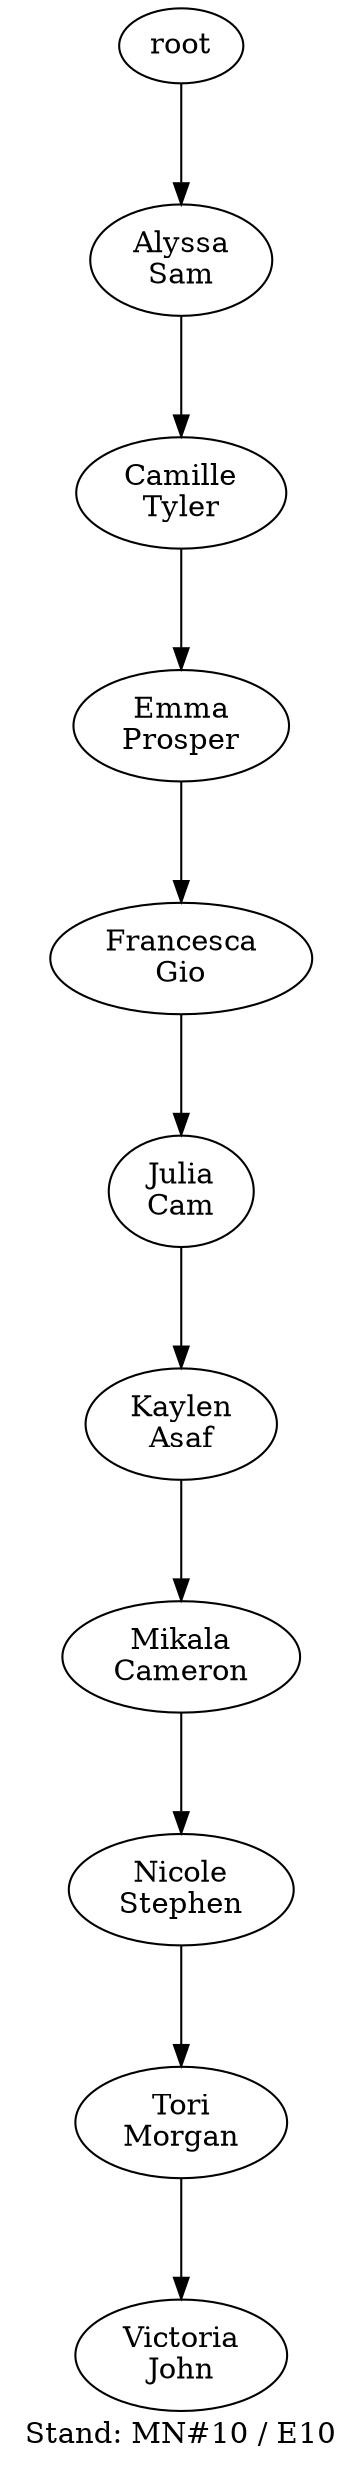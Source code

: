 digraph D { labelloc="b"; label="Stand: MN#10 / E10"; ranksep=0.8;
"root/7"[label="Alyssa\nSam"]
"root" -> "root/7";
"root/7/9"[label="Camille\nTyler"]
"root/7" -> "root/7/9";
"root/7/9/6"[label="Emma\nProsper"]
"root/7/9" -> "root/7/9/6";
"root/7/9/6/3"[label="Francesca\nGio"]
"root/7/9/6" -> "root/7/9/6/3";
"root/7/9/6/3/1"[label="Julia\nCam"]
"root/7/9/6/3" -> "root/7/9/6/3/1";
"root/7/9/6/3/1/0"[label="Kaylen\nAsaf"]
"root/7/9/6/3/1" -> "root/7/9/6/3/1/0";
"root/7/9/6/3/1/0/2"[label="Mikala\nCameron"]
"root/7/9/6/3/1/0" -> "root/7/9/6/3/1/0/2";
"root/7/9/6/3/1/0/2/8"[label="Nicole\nStephen"]
"root/7/9/6/3/1/0/2" -> "root/7/9/6/3/1/0/2/8";
"root/7/9/6/3/1/0/2/8/5"[label="Tori\nMorgan"]
"root/7/9/6/3/1/0/2/8" -> "root/7/9/6/3/1/0/2/8/5";
"root/7/9/6/3/1/0/2/8/5/4"[label="Victoria\nJohn"]
"root/7/9/6/3/1/0/2/8/5" -> "root/7/9/6/3/1/0/2/8/5/4";
}
